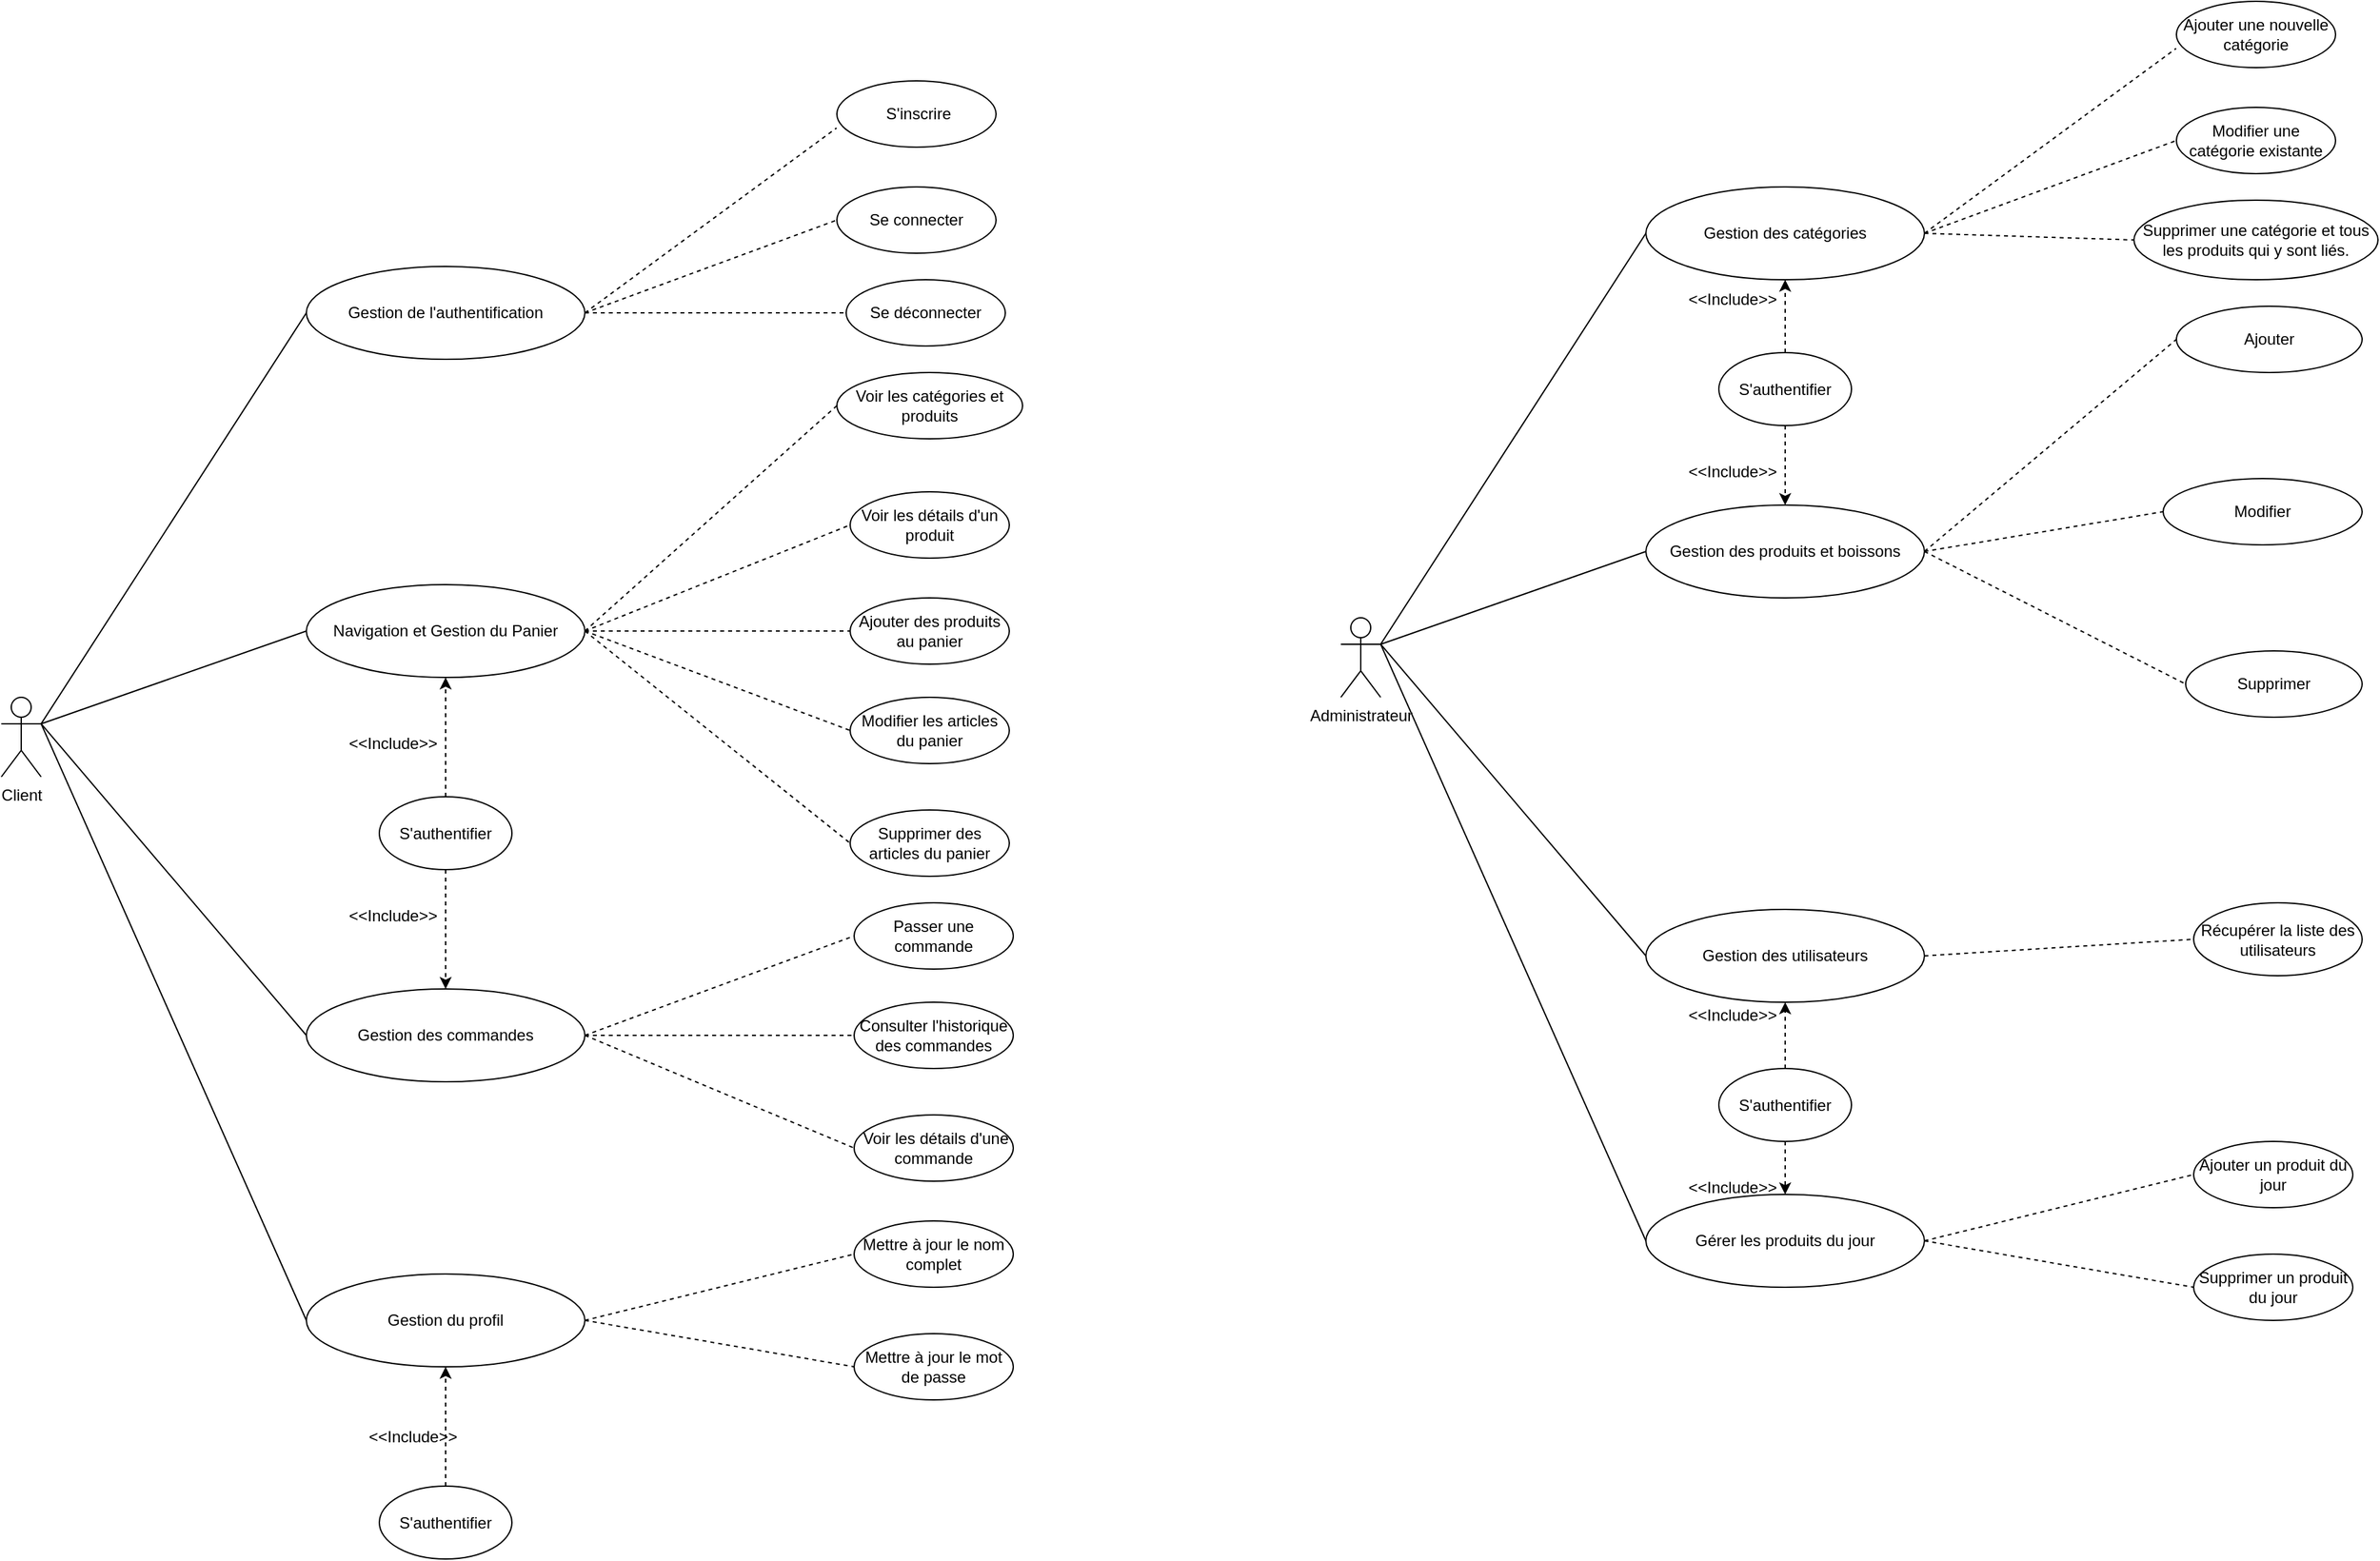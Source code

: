 <mxfile version="25.0.3">
  <diagram name="Page-1" id="v9lRdOaoXRXRV4Rd4sSE">
    <mxGraphModel grid="1" page="1" gridSize="10" guides="1" tooltips="1" connect="1" arrows="1" fold="1" pageScale="1" pageWidth="827" pageHeight="1169" math="0" shadow="0">
      <root>
        <mxCell id="0" />
        <mxCell id="1" parent="0" />
        <mxCell id="iB4TVoVHRMelM5AOMNZr-1" value="Client&lt;div&gt;&lt;br&gt;&lt;/div&gt;" style="shape=umlActor;verticalLabelPosition=bottom;verticalAlign=top;html=1;outlineConnect=0;" vertex="1" parent="1">
          <mxGeometry x="-190" y="405" width="30" height="60" as="geometry" />
        </mxCell>
        <mxCell id="iB4TVoVHRMelM5AOMNZr-2" value="Gestion de l&#39;authentification" style="ellipse;whiteSpace=wrap;html=1;" vertex="1" parent="1">
          <mxGeometry x="40" y="80" width="210" height="70" as="geometry" />
        </mxCell>
        <mxCell id="iB4TVoVHRMelM5AOMNZr-16" value="&amp;nbsp;S&#39;inscrire" style="ellipse;whiteSpace=wrap;html=1;" vertex="1" parent="1">
          <mxGeometry x="440" y="-60" width="120" height="50" as="geometry" />
        </mxCell>
        <mxCell id="iB4TVoVHRMelM5AOMNZr-17" value="Se déconnecter" style="ellipse;whiteSpace=wrap;html=1;" vertex="1" parent="1">
          <mxGeometry x="447" y="90" width="120" height="50" as="geometry" />
        </mxCell>
        <mxCell id="iB4TVoVHRMelM5AOMNZr-18" value="Se connecter" style="ellipse;whiteSpace=wrap;html=1;" vertex="1" parent="1">
          <mxGeometry x="440" y="20" width="120" height="50" as="geometry" />
        </mxCell>
        <mxCell id="TNrPEj1zVJxNo0sTicO1-1" value="S&#39;authentifier" style="ellipse;whiteSpace=wrap;html=1;" vertex="1" parent="1">
          <mxGeometry x="95" y="480" width="100" height="55" as="geometry" />
        </mxCell>
        <mxCell id="TNrPEj1zVJxNo0sTicO1-5" value="Navigation et Gestion du Panier" style="ellipse;whiteSpace=wrap;html=1;" vertex="1" parent="1">
          <mxGeometry x="40" y="320" width="210" height="70" as="geometry" />
        </mxCell>
        <mxCell id="TNrPEj1zVJxNo0sTicO1-6" value="Gestion des commandes" style="ellipse;whiteSpace=wrap;html=1;" vertex="1" parent="1">
          <mxGeometry x="40" y="625" width="210" height="70" as="geometry" />
        </mxCell>
        <mxCell id="TNrPEj1zVJxNo0sTicO1-7" value="Gestion du profil" style="ellipse;whiteSpace=wrap;html=1;" vertex="1" parent="1">
          <mxGeometry x="40" y="840" width="210" height="70" as="geometry" />
        </mxCell>
        <mxCell id="TNrPEj1zVJxNo0sTicO1-8" value="Voir les catégories et produits" style="ellipse;whiteSpace=wrap;html=1;" vertex="1" parent="1">
          <mxGeometry x="440" y="160" width="140" height="50" as="geometry" />
        </mxCell>
        <mxCell id="TNrPEj1zVJxNo0sTicO1-9" value="Ajouter des produits au panier" style="ellipse;whiteSpace=wrap;html=1;" vertex="1" parent="1">
          <mxGeometry x="450" y="330" width="120" height="50" as="geometry" />
        </mxCell>
        <mxCell id="TNrPEj1zVJxNo0sTicO1-10" value="Voir les détails d&#39;un produit" style="ellipse;whiteSpace=wrap;html=1;" vertex="1" parent="1">
          <mxGeometry x="450" y="250" width="120" height="50" as="geometry" />
        </mxCell>
        <mxCell id="TNrPEj1zVJxNo0sTicO1-11" value="Modifier les articles du panier" style="ellipse;whiteSpace=wrap;html=1;" vertex="1" parent="1">
          <mxGeometry x="450" y="405" width="120" height="50" as="geometry" />
        </mxCell>
        <mxCell id="TNrPEj1zVJxNo0sTicO1-13" value="Supprimer des articles du panier" style="ellipse;whiteSpace=wrap;html=1;" vertex="1" parent="1">
          <mxGeometry x="450" y="490" width="120" height="50" as="geometry" />
        </mxCell>
        <mxCell id="TNrPEj1zVJxNo0sTicO1-14" value="" style="endArrow=none;html=1;rounded=0;entryX=-0.002;entryY=0.711;entryDx=0;entryDy=0;entryPerimeter=0;exitX=1;exitY=0.5;exitDx=0;exitDy=0;dashed=1;" edge="1" parent="1" source="iB4TVoVHRMelM5AOMNZr-2" target="iB4TVoVHRMelM5AOMNZr-16">
          <mxGeometry width="50" height="50" relative="1" as="geometry">
            <mxPoint x="390" y="140" as="sourcePoint" />
            <mxPoint x="440" y="90" as="targetPoint" />
          </mxGeometry>
        </mxCell>
        <mxCell id="TNrPEj1zVJxNo0sTicO1-15" value="" style="endArrow=none;html=1;rounded=0;entryX=0;entryY=0.5;entryDx=0;entryDy=0;exitX=1;exitY=0.5;exitDx=0;exitDy=0;dashed=1;" edge="1" parent="1" source="iB4TVoVHRMelM5AOMNZr-2" target="iB4TVoVHRMelM5AOMNZr-18">
          <mxGeometry width="50" height="50" relative="1" as="geometry">
            <mxPoint x="390" y="140" as="sourcePoint" />
            <mxPoint x="440" y="90" as="targetPoint" />
          </mxGeometry>
        </mxCell>
        <mxCell id="TNrPEj1zVJxNo0sTicO1-16" value="" style="endArrow=none;html=1;rounded=0;entryX=0;entryY=0.5;entryDx=0;entryDy=0;exitX=1;exitY=0.5;exitDx=0;exitDy=0;dashed=1;" edge="1" parent="1" source="iB4TVoVHRMelM5AOMNZr-2" target="iB4TVoVHRMelM5AOMNZr-17">
          <mxGeometry width="50" height="50" relative="1" as="geometry">
            <mxPoint x="390" y="140" as="sourcePoint" />
            <mxPoint x="440" y="90" as="targetPoint" />
          </mxGeometry>
        </mxCell>
        <mxCell id="TNrPEj1zVJxNo0sTicO1-17" value="" style="endArrow=none;html=1;rounded=0;entryX=0;entryY=0.5;entryDx=0;entryDy=0;exitX=1;exitY=0.5;exitDx=0;exitDy=0;dashed=1;" edge="1" parent="1" source="TNrPEj1zVJxNo0sTicO1-5" target="TNrPEj1zVJxNo0sTicO1-8">
          <mxGeometry width="50" height="50" relative="1" as="geometry">
            <mxPoint x="250" y="620" as="sourcePoint" />
            <mxPoint x="300" y="570" as="targetPoint" />
          </mxGeometry>
        </mxCell>
        <mxCell id="TNrPEj1zVJxNo0sTicO1-18" value="" style="endArrow=none;html=1;rounded=0;entryX=0;entryY=0.5;entryDx=0;entryDy=0;exitX=1;exitY=0.5;exitDx=0;exitDy=0;dashed=1;" edge="1" parent="1" source="TNrPEj1zVJxNo0sTicO1-5" target="TNrPEj1zVJxNo0sTicO1-10">
          <mxGeometry width="50" height="50" relative="1" as="geometry">
            <mxPoint x="250" y="620" as="sourcePoint" />
            <mxPoint x="300" y="570" as="targetPoint" />
          </mxGeometry>
        </mxCell>
        <mxCell id="TNrPEj1zVJxNo0sTicO1-19" value="" style="endArrow=none;html=1;rounded=0;entryX=0;entryY=0.5;entryDx=0;entryDy=0;exitX=1;exitY=0.5;exitDx=0;exitDy=0;dashed=1;" edge="1" parent="1" source="TNrPEj1zVJxNo0sTicO1-5" target="TNrPEj1zVJxNo0sTicO1-9">
          <mxGeometry width="50" height="50" relative="1" as="geometry">
            <mxPoint x="250" y="620" as="sourcePoint" />
            <mxPoint x="300" y="570" as="targetPoint" />
          </mxGeometry>
        </mxCell>
        <mxCell id="TNrPEj1zVJxNo0sTicO1-20" value="" style="endArrow=none;html=1;rounded=0;entryX=0;entryY=0.5;entryDx=0;entryDy=0;exitX=1;exitY=0.5;exitDx=0;exitDy=0;dashed=1;" edge="1" parent="1" source="TNrPEj1zVJxNo0sTicO1-5" target="TNrPEj1zVJxNo0sTicO1-11">
          <mxGeometry width="50" height="50" relative="1" as="geometry">
            <mxPoint x="250" y="620" as="sourcePoint" />
            <mxPoint x="300" y="570" as="targetPoint" />
          </mxGeometry>
        </mxCell>
        <mxCell id="TNrPEj1zVJxNo0sTicO1-21" value="" style="endArrow=none;html=1;rounded=0;entryX=0;entryY=0.5;entryDx=0;entryDy=0;exitX=1;exitY=0.5;exitDx=0;exitDy=0;dashed=1;" edge="1" parent="1" source="TNrPEj1zVJxNo0sTicO1-5" target="TNrPEj1zVJxNo0sTicO1-13">
          <mxGeometry width="50" height="50" relative="1" as="geometry">
            <mxPoint x="250" y="620" as="sourcePoint" />
            <mxPoint x="300" y="570" as="targetPoint" />
          </mxGeometry>
        </mxCell>
        <mxCell id="TNrPEj1zVJxNo0sTicO1-22" value="Passer une commande" style="ellipse;whiteSpace=wrap;html=1;" vertex="1" parent="1">
          <mxGeometry x="453" y="560" width="120" height="50" as="geometry" />
        </mxCell>
        <mxCell id="TNrPEj1zVJxNo0sTicO1-23" value="Consulter l&#39;historique des commandes" style="ellipse;whiteSpace=wrap;html=1;" vertex="1" parent="1">
          <mxGeometry x="453" y="635" width="120" height="50" as="geometry" />
        </mxCell>
        <mxCell id="TNrPEj1zVJxNo0sTicO1-24" value="&amp;nbsp;Voir les détails d&#39;une commande" style="ellipse;whiteSpace=wrap;html=1;" vertex="1" parent="1">
          <mxGeometry x="453" y="720" width="120" height="50" as="geometry" />
        </mxCell>
        <mxCell id="TNrPEj1zVJxNo0sTicO1-25" value="Mettre à jour le nom complet" style="ellipse;whiteSpace=wrap;html=1;" vertex="1" parent="1">
          <mxGeometry x="453" y="800" width="120" height="50" as="geometry" />
        </mxCell>
        <mxCell id="TNrPEj1zVJxNo0sTicO1-26" value="Mettre à jour le mot de passe" style="ellipse;whiteSpace=wrap;html=1;" vertex="1" parent="1">
          <mxGeometry x="453" y="885" width="120" height="50" as="geometry" />
        </mxCell>
        <mxCell id="TNrPEj1zVJxNo0sTicO1-27" value="" style="endArrow=none;html=1;rounded=0;entryX=0;entryY=0.5;entryDx=0;entryDy=0;exitX=1;exitY=0.5;exitDx=0;exitDy=0;dashed=1;" edge="1" parent="1" source="TNrPEj1zVJxNo0sTicO1-6" target="TNrPEj1zVJxNo0sTicO1-22">
          <mxGeometry width="50" height="50" relative="1" as="geometry">
            <mxPoint x="280" y="800" as="sourcePoint" />
            <mxPoint x="330" y="750" as="targetPoint" />
          </mxGeometry>
        </mxCell>
        <mxCell id="TNrPEj1zVJxNo0sTicO1-28" value="" style="endArrow=none;html=1;rounded=0;entryX=0;entryY=0.5;entryDx=0;entryDy=0;exitX=1;exitY=0.5;exitDx=0;exitDy=0;dashed=1;" edge="1" parent="1" source="TNrPEj1zVJxNo0sTicO1-6" target="TNrPEj1zVJxNo0sTicO1-23">
          <mxGeometry width="50" height="50" relative="1" as="geometry">
            <mxPoint x="280" y="800" as="sourcePoint" />
            <mxPoint x="330" y="750" as="targetPoint" />
          </mxGeometry>
        </mxCell>
        <mxCell id="TNrPEj1zVJxNo0sTicO1-29" value="" style="endArrow=none;html=1;rounded=0;entryX=0;entryY=0.5;entryDx=0;entryDy=0;exitX=1;exitY=0.5;exitDx=0;exitDy=0;dashed=1;" edge="1" parent="1" source="TNrPEj1zVJxNo0sTicO1-6" target="TNrPEj1zVJxNo0sTicO1-24">
          <mxGeometry width="50" height="50" relative="1" as="geometry">
            <mxPoint x="280" y="800" as="sourcePoint" />
            <mxPoint x="330" y="750" as="targetPoint" />
          </mxGeometry>
        </mxCell>
        <mxCell id="TNrPEj1zVJxNo0sTicO1-30" value="" style="endArrow=none;html=1;rounded=0;entryX=0;entryY=0.5;entryDx=0;entryDy=0;exitX=1;exitY=0.5;exitDx=0;exitDy=0;dashed=1;" edge="1" parent="1" source="TNrPEj1zVJxNo0sTicO1-7" target="TNrPEj1zVJxNo0sTicO1-25">
          <mxGeometry width="50" height="50" relative="1" as="geometry">
            <mxPoint x="280" y="900" as="sourcePoint" />
            <mxPoint x="330" y="850" as="targetPoint" />
          </mxGeometry>
        </mxCell>
        <mxCell id="TNrPEj1zVJxNo0sTicO1-31" value="" style="endArrow=none;html=1;rounded=0;entryX=0;entryY=0.5;entryDx=0;entryDy=0;exitX=1;exitY=0.5;exitDx=0;exitDy=0;dashed=1;" edge="1" parent="1" source="TNrPEj1zVJxNo0sTicO1-7" target="TNrPEj1zVJxNo0sTicO1-26">
          <mxGeometry width="50" height="50" relative="1" as="geometry">
            <mxPoint x="280" y="900" as="sourcePoint" />
            <mxPoint x="330" y="850" as="targetPoint" />
          </mxGeometry>
        </mxCell>
        <mxCell id="TNrPEj1zVJxNo0sTicO1-35" value="" style="endArrow=none;html=1;rounded=0;entryX=0;entryY=0.5;entryDx=0;entryDy=0;exitX=1;exitY=0.333;exitDx=0;exitDy=0;exitPerimeter=0;" edge="1" parent="1" source="iB4TVoVHRMelM5AOMNZr-1" target="iB4TVoVHRMelM5AOMNZr-2">
          <mxGeometry width="50" height="50" relative="1" as="geometry">
            <mxPoint x="-10" y="450" as="sourcePoint" />
            <mxPoint x="40" y="400" as="targetPoint" />
          </mxGeometry>
        </mxCell>
        <mxCell id="TNrPEj1zVJxNo0sTicO1-36" value="" style="endArrow=none;html=1;rounded=0;entryX=0;entryY=0.5;entryDx=0;entryDy=0;exitX=1;exitY=0.333;exitDx=0;exitDy=0;exitPerimeter=0;" edge="1" parent="1" source="iB4TVoVHRMelM5AOMNZr-1" target="TNrPEj1zVJxNo0sTicO1-5">
          <mxGeometry width="50" height="50" relative="1" as="geometry">
            <mxPoint x="-10" y="450" as="sourcePoint" />
            <mxPoint x="40" y="400" as="targetPoint" />
          </mxGeometry>
        </mxCell>
        <mxCell id="TNrPEj1zVJxNo0sTicO1-37" value="" style="endArrow=none;html=1;rounded=0;entryX=0;entryY=0.5;entryDx=0;entryDy=0;exitX=1;exitY=0.333;exitDx=0;exitDy=0;exitPerimeter=0;" edge="1" parent="1" source="iB4TVoVHRMelM5AOMNZr-1" target="TNrPEj1zVJxNo0sTicO1-6">
          <mxGeometry width="50" height="50" relative="1" as="geometry">
            <mxPoint x="-10" y="450" as="sourcePoint" />
            <mxPoint x="40" y="400" as="targetPoint" />
          </mxGeometry>
        </mxCell>
        <mxCell id="TNrPEj1zVJxNo0sTicO1-38" value="" style="endArrow=none;html=1;rounded=0;exitX=1;exitY=0.333;exitDx=0;exitDy=0;exitPerimeter=0;entryX=0;entryY=0.5;entryDx=0;entryDy=0;" edge="1" parent="1" source="iB4TVoVHRMelM5AOMNZr-1" target="TNrPEj1zVJxNo0sTicO1-7">
          <mxGeometry width="50" height="50" relative="1" as="geometry">
            <mxPoint x="-100" y="430" as="sourcePoint" />
            <mxPoint x="40" y="400" as="targetPoint" />
          </mxGeometry>
        </mxCell>
        <mxCell id="TNrPEj1zVJxNo0sTicO1-39" value="&lt;div&gt;Administrateur&lt;/div&gt;" style="shape=umlActor;verticalLabelPosition=bottom;verticalAlign=top;html=1;outlineConnect=0;" vertex="1" parent="1">
          <mxGeometry x="820" y="345" width="30" height="60" as="geometry" />
        </mxCell>
        <mxCell id="TNrPEj1zVJxNo0sTicO1-40" value="Gestion des catégories" style="ellipse;whiteSpace=wrap;html=1;" vertex="1" parent="1">
          <mxGeometry x="1050" y="20" width="210" height="70" as="geometry" />
        </mxCell>
        <mxCell id="TNrPEj1zVJxNo0sTicO1-41" value="Ajouter une nouvelle catégorie" style="ellipse;whiteSpace=wrap;html=1;" vertex="1" parent="1">
          <mxGeometry x="1450" y="-120" width="120" height="50" as="geometry" />
        </mxCell>
        <mxCell id="TNrPEj1zVJxNo0sTicO1-42" value="Supprimer une catégorie et tous les produits qui y sont liés." style="ellipse;whiteSpace=wrap;html=1;" vertex="1" parent="1">
          <mxGeometry x="1418" y="30" width="184" height="60" as="geometry" />
        </mxCell>
        <mxCell id="TNrPEj1zVJxNo0sTicO1-43" value="Modifier une catégorie existante" style="ellipse;whiteSpace=wrap;html=1;" vertex="1" parent="1">
          <mxGeometry x="1450" y="-40" width="120" height="50" as="geometry" />
        </mxCell>
        <mxCell id="TNrPEj1zVJxNo0sTicO1-44" value="Gestion des produits et boissons" style="ellipse;whiteSpace=wrap;html=1;" vertex="1" parent="1">
          <mxGeometry x="1050" y="260" width="210" height="70" as="geometry" />
        </mxCell>
        <mxCell id="TNrPEj1zVJxNo0sTicO1-45" value="Gestion des utilisateurs" style="ellipse;whiteSpace=wrap;html=1;" vertex="1" parent="1">
          <mxGeometry x="1050" y="565" width="210" height="70" as="geometry" />
        </mxCell>
        <mxCell id="TNrPEj1zVJxNo0sTicO1-46" value="Gérer les produits du jour" style="ellipse;whiteSpace=wrap;html=1;" vertex="1" parent="1">
          <mxGeometry x="1050" y="780" width="210" height="70" as="geometry" />
        </mxCell>
        <mxCell id="TNrPEj1zVJxNo0sTicO1-47" value="Ajouter" style="ellipse;whiteSpace=wrap;html=1;" vertex="1" parent="1">
          <mxGeometry x="1450" y="110" width="140" height="50" as="geometry" />
        </mxCell>
        <mxCell id="TNrPEj1zVJxNo0sTicO1-48" value="Supprimer" style="ellipse;whiteSpace=wrap;html=1;" vertex="1" parent="1">
          <mxGeometry x="1457" y="370" width="133" height="50" as="geometry" />
        </mxCell>
        <mxCell id="TNrPEj1zVJxNo0sTicO1-49" value="Modifier" style="ellipse;whiteSpace=wrap;html=1;" vertex="1" parent="1">
          <mxGeometry x="1440" y="240" width="150" height="50" as="geometry" />
        </mxCell>
        <mxCell id="TNrPEj1zVJxNo0sTicO1-52" value="" style="endArrow=none;html=1;rounded=0;entryX=-0.002;entryY=0.711;entryDx=0;entryDy=0;entryPerimeter=0;exitX=1;exitY=0.5;exitDx=0;exitDy=0;dashed=1;" edge="1" parent="1" source="TNrPEj1zVJxNo0sTicO1-40" target="TNrPEj1zVJxNo0sTicO1-41">
          <mxGeometry width="50" height="50" relative="1" as="geometry">
            <mxPoint x="1400" y="80" as="sourcePoint" />
            <mxPoint x="1450" y="30" as="targetPoint" />
          </mxGeometry>
        </mxCell>
        <mxCell id="TNrPEj1zVJxNo0sTicO1-53" value="" style="endArrow=none;html=1;rounded=0;entryX=0;entryY=0.5;entryDx=0;entryDy=0;exitX=1;exitY=0.5;exitDx=0;exitDy=0;dashed=1;" edge="1" parent="1" source="TNrPEj1zVJxNo0sTicO1-40" target="TNrPEj1zVJxNo0sTicO1-43">
          <mxGeometry width="50" height="50" relative="1" as="geometry">
            <mxPoint x="1400" y="80" as="sourcePoint" />
            <mxPoint x="1450" y="30" as="targetPoint" />
          </mxGeometry>
        </mxCell>
        <mxCell id="TNrPEj1zVJxNo0sTicO1-54" value="" style="endArrow=none;html=1;rounded=0;entryX=0;entryY=0.5;entryDx=0;entryDy=0;exitX=1;exitY=0.5;exitDx=0;exitDy=0;dashed=1;" edge="1" parent="1" source="TNrPEj1zVJxNo0sTicO1-40" target="TNrPEj1zVJxNo0sTicO1-42">
          <mxGeometry width="50" height="50" relative="1" as="geometry">
            <mxPoint x="1400" y="80" as="sourcePoint" />
            <mxPoint x="1450" y="30" as="targetPoint" />
          </mxGeometry>
        </mxCell>
        <mxCell id="TNrPEj1zVJxNo0sTicO1-55" value="" style="endArrow=none;html=1;rounded=0;entryX=0;entryY=0.5;entryDx=0;entryDy=0;exitX=1;exitY=0.5;exitDx=0;exitDy=0;dashed=1;" edge="1" parent="1" source="TNrPEj1zVJxNo0sTicO1-44" target="TNrPEj1zVJxNo0sTicO1-47">
          <mxGeometry width="50" height="50" relative="1" as="geometry">
            <mxPoint x="1260" y="560" as="sourcePoint" />
            <mxPoint x="1310" y="510" as="targetPoint" />
          </mxGeometry>
        </mxCell>
        <mxCell id="TNrPEj1zVJxNo0sTicO1-56" value="" style="endArrow=none;html=1;rounded=0;entryX=0;entryY=0.5;entryDx=0;entryDy=0;exitX=1;exitY=0.5;exitDx=0;exitDy=0;dashed=1;" edge="1" parent="1" source="TNrPEj1zVJxNo0sTicO1-44" target="TNrPEj1zVJxNo0sTicO1-49">
          <mxGeometry width="50" height="50" relative="1" as="geometry">
            <mxPoint x="1260" y="560" as="sourcePoint" />
            <mxPoint x="1310" y="510" as="targetPoint" />
          </mxGeometry>
        </mxCell>
        <mxCell id="TNrPEj1zVJxNo0sTicO1-57" value="" style="endArrow=none;html=1;rounded=0;entryX=0;entryY=0.5;entryDx=0;entryDy=0;exitX=1;exitY=0.5;exitDx=0;exitDy=0;dashed=1;" edge="1" parent="1" source="TNrPEj1zVJxNo0sTicO1-44" target="TNrPEj1zVJxNo0sTicO1-48">
          <mxGeometry width="50" height="50" relative="1" as="geometry">
            <mxPoint x="1260" y="560" as="sourcePoint" />
            <mxPoint x="1310" y="510" as="targetPoint" />
          </mxGeometry>
        </mxCell>
        <mxCell id="TNrPEj1zVJxNo0sTicO1-61" value="Récupérer la liste des utilisateurs" style="ellipse;whiteSpace=wrap;html=1;" vertex="1" parent="1">
          <mxGeometry x="1463" y="560" width="127" height="55" as="geometry" />
        </mxCell>
        <mxCell id="TNrPEj1zVJxNo0sTicO1-63" value="Ajouter un produit du jour" style="ellipse;whiteSpace=wrap;html=1;" vertex="1" parent="1">
          <mxGeometry x="1463" y="740" width="120" height="50" as="geometry" />
        </mxCell>
        <mxCell id="TNrPEj1zVJxNo0sTicO1-64" value="Supprimer un produit du jour" style="ellipse;whiteSpace=wrap;html=1;" vertex="1" parent="1">
          <mxGeometry x="1463" y="825" width="120" height="50" as="geometry" />
        </mxCell>
        <mxCell id="TNrPEj1zVJxNo0sTicO1-66" value="" style="endArrow=none;html=1;rounded=0;entryX=0;entryY=0.5;entryDx=0;entryDy=0;exitX=1;exitY=0.5;exitDx=0;exitDy=0;dashed=1;" edge="1" parent="1" source="TNrPEj1zVJxNo0sTicO1-45" target="TNrPEj1zVJxNo0sTicO1-61">
          <mxGeometry width="50" height="50" relative="1" as="geometry">
            <mxPoint x="1290" y="740" as="sourcePoint" />
            <mxPoint x="1340" y="690" as="targetPoint" />
          </mxGeometry>
        </mxCell>
        <mxCell id="TNrPEj1zVJxNo0sTicO1-68" value="" style="endArrow=none;html=1;rounded=0;entryX=0;entryY=0.5;entryDx=0;entryDy=0;exitX=1;exitY=0.5;exitDx=0;exitDy=0;dashed=1;" edge="1" parent="1" source="TNrPEj1zVJxNo0sTicO1-46" target="TNrPEj1zVJxNo0sTicO1-63">
          <mxGeometry width="50" height="50" relative="1" as="geometry">
            <mxPoint x="1290" y="840" as="sourcePoint" />
            <mxPoint x="1340" y="790" as="targetPoint" />
          </mxGeometry>
        </mxCell>
        <mxCell id="TNrPEj1zVJxNo0sTicO1-69" value="" style="endArrow=none;html=1;rounded=0;entryX=0;entryY=0.5;entryDx=0;entryDy=0;exitX=1;exitY=0.5;exitDx=0;exitDy=0;dashed=1;" edge="1" parent="1" source="TNrPEj1zVJxNo0sTicO1-46" target="TNrPEj1zVJxNo0sTicO1-64">
          <mxGeometry width="50" height="50" relative="1" as="geometry">
            <mxPoint x="1290" y="840" as="sourcePoint" />
            <mxPoint x="1340" y="790" as="targetPoint" />
          </mxGeometry>
        </mxCell>
        <mxCell id="TNrPEj1zVJxNo0sTicO1-70" value="" style="endArrow=none;html=1;rounded=0;entryX=0;entryY=0.5;entryDx=0;entryDy=0;exitX=1;exitY=0.333;exitDx=0;exitDy=0;exitPerimeter=0;" edge="1" parent="1" source="TNrPEj1zVJxNo0sTicO1-39" target="TNrPEj1zVJxNo0sTicO1-40">
          <mxGeometry width="50" height="50" relative="1" as="geometry">
            <mxPoint x="1000" y="390" as="sourcePoint" />
            <mxPoint x="1050" y="340" as="targetPoint" />
          </mxGeometry>
        </mxCell>
        <mxCell id="TNrPEj1zVJxNo0sTicO1-71" value="" style="endArrow=none;html=1;rounded=0;entryX=0;entryY=0.5;entryDx=0;entryDy=0;exitX=1;exitY=0.333;exitDx=0;exitDy=0;exitPerimeter=0;" edge="1" parent="1" source="TNrPEj1zVJxNo0sTicO1-39" target="TNrPEj1zVJxNo0sTicO1-44">
          <mxGeometry width="50" height="50" relative="1" as="geometry">
            <mxPoint x="1000" y="390" as="sourcePoint" />
            <mxPoint x="1050" y="340" as="targetPoint" />
          </mxGeometry>
        </mxCell>
        <mxCell id="TNrPEj1zVJxNo0sTicO1-72" value="" style="endArrow=none;html=1;rounded=0;entryX=0;entryY=0.5;entryDx=0;entryDy=0;exitX=1;exitY=0.333;exitDx=0;exitDy=0;exitPerimeter=0;" edge="1" parent="1" source="TNrPEj1zVJxNo0sTicO1-39" target="TNrPEj1zVJxNo0sTicO1-45">
          <mxGeometry width="50" height="50" relative="1" as="geometry">
            <mxPoint x="1000" y="390" as="sourcePoint" />
            <mxPoint x="1050" y="340" as="targetPoint" />
          </mxGeometry>
        </mxCell>
        <mxCell id="TNrPEj1zVJxNo0sTicO1-73" value="" style="endArrow=none;html=1;rounded=0;exitX=1;exitY=0.333;exitDx=0;exitDy=0;exitPerimeter=0;entryX=0;entryY=0.5;entryDx=0;entryDy=0;" edge="1" parent="1" source="TNrPEj1zVJxNo0sTicO1-39" target="TNrPEj1zVJxNo0sTicO1-46">
          <mxGeometry width="50" height="50" relative="1" as="geometry">
            <mxPoint x="910" y="370" as="sourcePoint" />
            <mxPoint x="1050" y="340" as="targetPoint" />
          </mxGeometry>
        </mxCell>
        <mxCell id="TNrPEj1zVJxNo0sTicO1-74" value="" style="endArrow=classic;html=1;rounded=0;entryX=0.5;entryY=1;entryDx=0;entryDy=0;exitX=0.5;exitY=0;exitDx=0;exitDy=0;dashed=1;" edge="1" parent="1" source="TNrPEj1zVJxNo0sTicO1-1" target="TNrPEj1zVJxNo0sTicO1-5">
          <mxGeometry width="50" height="50" relative="1" as="geometry">
            <mxPoint x="390" y="380" as="sourcePoint" />
            <mxPoint x="440" y="330" as="targetPoint" />
          </mxGeometry>
        </mxCell>
        <mxCell id="TNrPEj1zVJxNo0sTicO1-77" value="" style="endArrow=classic;html=1;rounded=0;entryX=0.5;entryY=0;entryDx=0;entryDy=0;exitX=0.5;exitY=1;exitDx=0;exitDy=0;dashed=1;" edge="1" parent="1" source="TNrPEj1zVJxNo0sTicO1-1" target="TNrPEj1zVJxNo0sTicO1-6">
          <mxGeometry width="50" height="50" relative="1" as="geometry">
            <mxPoint x="390" y="600" as="sourcePoint" />
            <mxPoint x="440" y="550" as="targetPoint" />
          </mxGeometry>
        </mxCell>
        <mxCell id="TNrPEj1zVJxNo0sTicO1-78" value="&amp;lt;&amp;lt;Include&amp;gt;&amp;gt;" style="text;html=1;align=center;verticalAlign=middle;resizable=0;points=[];autosize=1;strokeColor=none;fillColor=none;" vertex="1" parent="1">
          <mxGeometry x="60" y="425" width="90" height="30" as="geometry" />
        </mxCell>
        <mxCell id="TNrPEj1zVJxNo0sTicO1-79" value="S&#39;authentifier" style="ellipse;whiteSpace=wrap;html=1;" vertex="1" parent="1">
          <mxGeometry x="95" y="1000" width="100" height="55" as="geometry" />
        </mxCell>
        <mxCell id="TNrPEj1zVJxNo0sTicO1-80" value="" style="endArrow=classic;html=1;rounded=0;entryX=0.5;entryY=1;entryDx=0;entryDy=0;exitX=0.5;exitY=0;exitDx=0;exitDy=0;dashed=1;" edge="1" parent="1" source="TNrPEj1zVJxNo0sTicO1-79" target="TNrPEj1zVJxNo0sTicO1-7">
          <mxGeometry width="50" height="50" relative="1" as="geometry">
            <mxPoint x="390" y="900" as="sourcePoint" />
            <mxPoint x="145" y="910" as="targetPoint" />
          </mxGeometry>
        </mxCell>
        <mxCell id="TNrPEj1zVJxNo0sTicO1-81" value="&amp;lt;&amp;lt;Include&amp;gt;&amp;gt;" style="text;html=1;align=center;verticalAlign=middle;resizable=0;points=[];autosize=1;strokeColor=none;fillColor=none;" vertex="1" parent="1">
          <mxGeometry x="75" y="948" width="90" height="30" as="geometry" />
        </mxCell>
        <mxCell id="TNrPEj1zVJxNo0sTicO1-82" value="&amp;lt;&amp;lt;Include&amp;gt;&amp;gt;" style="text;html=1;align=center;verticalAlign=middle;resizable=0;points=[];autosize=1;strokeColor=none;fillColor=none;" vertex="1" parent="1">
          <mxGeometry x="60" y="555" width="90" height="30" as="geometry" />
        </mxCell>
        <mxCell id="TNrPEj1zVJxNo0sTicO1-88" value="S&#39;authentifier" style="ellipse;whiteSpace=wrap;html=1;" vertex="1" parent="1">
          <mxGeometry x="1105" y="685" width="100" height="55" as="geometry" />
        </mxCell>
        <mxCell id="TNrPEj1zVJxNo0sTicO1-89" value="" style="endArrow=classic;html=1;rounded=0;entryX=0.5;entryY=1;entryDx=0;entryDy=0;exitX=0.5;exitY=0;exitDx=0;exitDy=0;dashed=1;" edge="1" parent="1" source="TNrPEj1zVJxNo0sTicO1-88" target="TNrPEj1zVJxNo0sTicO1-45">
          <mxGeometry width="50" height="50" relative="1" as="geometry">
            <mxPoint x="1120" y="605" as="sourcePoint" />
            <mxPoint x="875" y="615" as="targetPoint" />
          </mxGeometry>
        </mxCell>
        <mxCell id="TNrPEj1zVJxNo0sTicO1-90" value="" style="endArrow=classic;html=1;rounded=0;entryX=0.5;entryY=0;entryDx=0;entryDy=0;exitX=0.5;exitY=1;exitDx=0;exitDy=0;dashed=1;" edge="1" parent="1" source="TNrPEj1zVJxNo0sTicO1-88" target="TNrPEj1zVJxNo0sTicO1-46">
          <mxGeometry width="50" height="50" relative="1" as="geometry">
            <mxPoint x="1120" y="825" as="sourcePoint" />
            <mxPoint x="875" y="850" as="targetPoint" />
          </mxGeometry>
        </mxCell>
        <mxCell id="TNrPEj1zVJxNo0sTicO1-91" value="&amp;lt;&amp;lt;Include&amp;gt;&amp;gt;" style="text;html=1;align=center;verticalAlign=middle;resizable=0;points=[];autosize=1;strokeColor=none;fillColor=none;" vertex="1" parent="1">
          <mxGeometry x="1070" y="630" width="90" height="30" as="geometry" />
        </mxCell>
        <mxCell id="TNrPEj1zVJxNo0sTicO1-92" value="&amp;lt;&amp;lt;Include&amp;gt;&amp;gt;" style="text;html=1;align=center;verticalAlign=middle;resizable=0;points=[];autosize=1;strokeColor=none;fillColor=none;" vertex="1" parent="1">
          <mxGeometry x="1070" y="760" width="90" height="30" as="geometry" />
        </mxCell>
        <mxCell id="TNrPEj1zVJxNo0sTicO1-93" value="S&#39;authentifier" style="ellipse;whiteSpace=wrap;html=1;" vertex="1" parent="1">
          <mxGeometry x="1105" y="145" width="100" height="55" as="geometry" />
        </mxCell>
        <mxCell id="TNrPEj1zVJxNo0sTicO1-94" value="" style="endArrow=classic;html=1;rounded=0;entryX=0.5;entryY=1;entryDx=0;entryDy=0;exitX=0.5;exitY=0;exitDx=0;exitDy=0;dashed=1;" edge="1" parent="1" source="TNrPEj1zVJxNo0sTicO1-93" target="TNrPEj1zVJxNo0sTicO1-40">
          <mxGeometry width="50" height="50" relative="1" as="geometry">
            <mxPoint x="1097.5" as="sourcePoint" />
            <mxPoint x="852.5" y="10" as="targetPoint" />
          </mxGeometry>
        </mxCell>
        <mxCell id="TNrPEj1zVJxNo0sTicO1-95" value="" style="endArrow=classic;html=1;rounded=0;entryX=0.5;entryY=0;entryDx=0;entryDy=0;exitX=0.5;exitY=1;exitDx=0;exitDy=0;dashed=1;" edge="1" parent="1" source="TNrPEj1zVJxNo0sTicO1-93" target="TNrPEj1zVJxNo0sTicO1-44">
          <mxGeometry width="50" height="50" relative="1" as="geometry">
            <mxPoint x="1097.5" y="220" as="sourcePoint" />
            <mxPoint x="852.5" y="245" as="targetPoint" />
          </mxGeometry>
        </mxCell>
        <mxCell id="TNrPEj1zVJxNo0sTicO1-96" value="&amp;lt;&amp;lt;Include&amp;gt;&amp;gt;" style="text;html=1;align=center;verticalAlign=middle;resizable=0;points=[];autosize=1;strokeColor=none;fillColor=none;" vertex="1" parent="1">
          <mxGeometry x="1070" y="90" width="90" height="30" as="geometry" />
        </mxCell>
        <mxCell id="TNrPEj1zVJxNo0sTicO1-97" value="&amp;lt;&amp;lt;Include&amp;gt;&amp;gt;" style="text;html=1;align=center;verticalAlign=middle;resizable=0;points=[];autosize=1;strokeColor=none;fillColor=none;" vertex="1" parent="1">
          <mxGeometry x="1070" y="220" width="90" height="30" as="geometry" />
        </mxCell>
      </root>
    </mxGraphModel>
  </diagram>
</mxfile>
